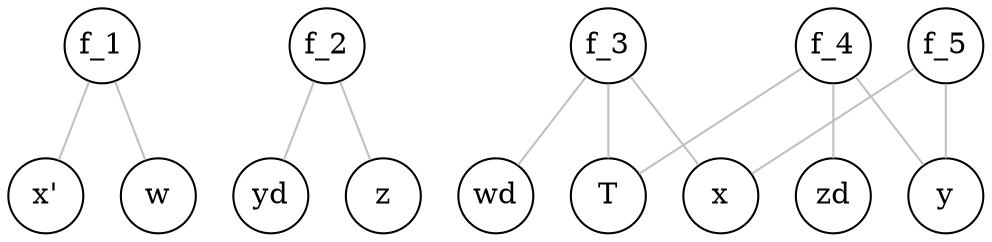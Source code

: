 graph Pendulum{
node[shape=circle,fixedsize=1]
	xd[label="x'"]
edge[color="gray"]
	f_1--xd  f_1--w
	f_2--yd  f_2--z
	f_3--wd  f_3--T  f_3--x
	f_4--zd  f_4--T  f_4--y
	f_5--x   f_5--y
}

